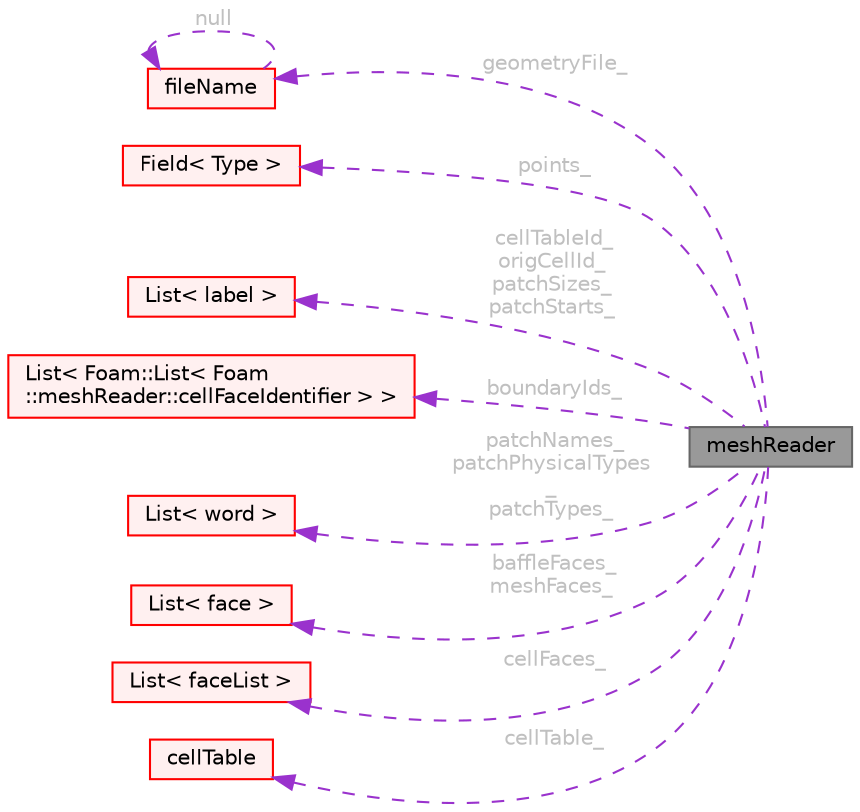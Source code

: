 digraph "meshReader"
{
 // LATEX_PDF_SIZE
  bgcolor="transparent";
  edge [fontname=Helvetica,fontsize=10,labelfontname=Helvetica,labelfontsize=10];
  node [fontname=Helvetica,fontsize=10,shape=box,height=0.2,width=0.4];
  rankdir="LR";
  Node1 [id="Node000001",label="meshReader",height=0.2,width=0.4,color="gray40", fillcolor="grey60", style="filled", fontcolor="black",tooltip="This class supports creating polyMeshes with baffles."];
  Node2 -> Node1 [id="edge1_Node000001_Node000002",dir="back",color="darkorchid3",style="dashed",tooltip=" ",label=" geometryFile_",fontcolor="grey" ];
  Node2 [id="Node000002",label="fileName",height=0.2,width=0.4,color="red", fillcolor="#FFF0F0", style="filled",URL="$classFoam_1_1fileName.html",tooltip="A class for handling file names."];
  Node2 -> Node2 [id="edge2_Node000002_Node000002",dir="back",color="darkorchid3",style="dashed",tooltip=" ",label=" null",fontcolor="grey" ];
  Node5 -> Node1 [id="edge3_Node000001_Node000005",dir="back",color="darkorchid3",style="dashed",tooltip=" ",label=" points_",fontcolor="grey" ];
  Node5 [id="Node000005",label="Field\< Type \>",height=0.2,width=0.4,color="red", fillcolor="#FFF0F0", style="filled",URL="$classFoam_1_1Field.html",tooltip="Generic templated field type."];
  Node12 -> Node1 [id="edge4_Node000001_Node000012",dir="back",color="darkorchid3",style="dashed",tooltip=" ",label=" cellTableId_\norigCellId_\npatchSizes_\npatchStarts_",fontcolor="grey" ];
  Node12 [id="Node000012",label="List\< label \>",height=0.2,width=0.4,color="red", fillcolor="#FFF0F0", style="filled",URL="$classFoam_1_1List.html",tooltip=" "];
  Node14 -> Node1 [id="edge5_Node000001_Node000014",dir="back",color="darkorchid3",style="dashed",tooltip=" ",label=" boundaryIds_",fontcolor="grey" ];
  Node14 [id="Node000014",label="List\< Foam::List\< Foam\l::meshReader::cellFaceIdentifier \> \>",height=0.2,width=0.4,color="red", fillcolor="#FFF0F0", style="filled",URL="$classFoam_1_1List.html",tooltip=" "];
  Node16 -> Node1 [id="edge6_Node000001_Node000016",dir="back",color="darkorchid3",style="dashed",tooltip=" ",label=" patchNames_\npatchPhysicalTypes\l_\npatchTypes_",fontcolor="grey" ];
  Node16 [id="Node000016",label="List\< word \>",height=0.2,width=0.4,color="red", fillcolor="#FFF0F0", style="filled",URL="$classFoam_1_1List.html",tooltip=" "];
  Node18 -> Node1 [id="edge7_Node000001_Node000018",dir="back",color="darkorchid3",style="dashed",tooltip=" ",label=" baffleFaces_\nmeshFaces_",fontcolor="grey" ];
  Node18 [id="Node000018",label="List\< face \>",height=0.2,width=0.4,color="red", fillcolor="#FFF0F0", style="filled",URL="$classFoam_1_1List.html",tooltip=" "];
  Node20 -> Node1 [id="edge8_Node000001_Node000020",dir="back",color="darkorchid3",style="dashed",tooltip=" ",label=" cellFaces_",fontcolor="grey" ];
  Node20 [id="Node000020",label="List\< faceList \>",height=0.2,width=0.4,color="red", fillcolor="#FFF0F0", style="filled",URL="$classFoam_1_1List.html",tooltip=" "];
  Node22 -> Node1 [id="edge9_Node000001_Node000022",dir="back",color="darkorchid3",style="dashed",tooltip=" ",label=" cellTable_",fontcolor="grey" ];
  Node22 [id="Node000022",label="cellTable",height=0.2,width=0.4,color="red", fillcolor="#FFF0F0", style="filled",URL="$classFoam_1_1cellTable.html",tooltip="The cellTable persistent data saved as a Map<dictionary>."];
}

